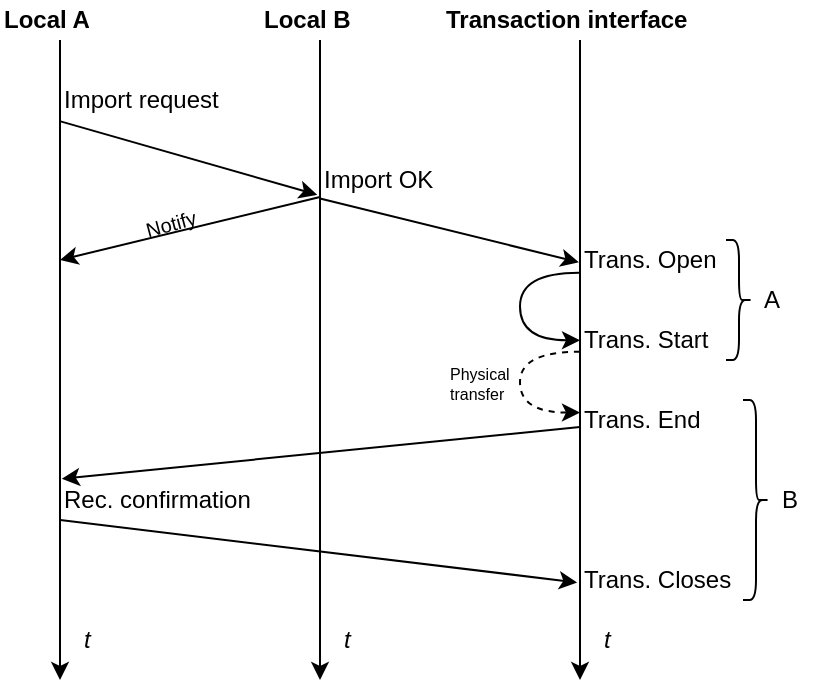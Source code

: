 <mxfile>
    <diagram id="7XaOBb24xC2b2bNCTVzC" name="Page-1">
        <mxGraphModel dx="823" dy="427" grid="1" gridSize="10" guides="1" tooltips="1" connect="1" arrows="1" fold="1" page="0" pageScale="1" pageWidth="827" pageHeight="1169" math="0" shadow="0">
            <root>
                <mxCell id="0"/>
                <mxCell id="1" parent="0"/>
                <mxCell id="6" style="edgeStyle=orthogonalEdgeStyle;rounded=0;orthogonalLoop=1;jettySize=auto;html=1;" edge="1" parent="1" source="3">
                    <mxGeometry relative="1" as="geometry">
                        <mxPoint x="200" y="420" as="targetPoint"/>
                        <Array as="points">
                            <mxPoint x="200" y="400"/>
                        </Array>
                    </mxGeometry>
                </mxCell>
                <mxCell id="3" value="Local A" style="text;html=1;align=left;verticalAlign=middle;resizable=0;points=[];autosize=1;fontStyle=1" vertex="1" parent="1">
                    <mxGeometry x="170" y="80" width="60" height="20" as="geometry"/>
                </mxCell>
                <mxCell id="7" style="edgeStyle=orthogonalEdgeStyle;rounded=0;orthogonalLoop=1;jettySize=auto;html=1;" edge="1" parent="1" source="4">
                    <mxGeometry relative="1" as="geometry">
                        <mxPoint x="330" y="420" as="targetPoint"/>
                        <Array as="points">
                            <mxPoint x="330" y="402"/>
                        </Array>
                    </mxGeometry>
                </mxCell>
                <mxCell id="4" value="Local B" style="text;html=1;align=left;verticalAlign=middle;resizable=0;points=[];autosize=1;fontStyle=1" vertex="1" parent="1">
                    <mxGeometry x="300" y="80" width="60" height="20" as="geometry"/>
                </mxCell>
                <mxCell id="8" style="edgeStyle=orthogonalEdgeStyle;rounded=0;orthogonalLoop=1;jettySize=auto;html=1;" edge="1" parent="1" source="5">
                    <mxGeometry relative="1" as="geometry">
                        <mxPoint x="460" y="420" as="targetPoint"/>
                        <Array as="points">
                            <mxPoint x="460" y="180"/>
                            <mxPoint x="460" y="180"/>
                        </Array>
                    </mxGeometry>
                </mxCell>
                <mxCell id="5" value="Transaction interface" style="text;html=1;align=left;verticalAlign=middle;resizable=0;points=[];autosize=1;fontStyle=1;spacing=0;" vertex="1" parent="1">
                    <mxGeometry x="393" y="80" width="140" height="20" as="geometry"/>
                </mxCell>
                <mxCell id="9" value="&lt;i&gt;t&lt;/i&gt;" style="text;html=1;align=left;verticalAlign=middle;resizable=0;points=[];autosize=1;" vertex="1" parent="1">
                    <mxGeometry x="210" y="390" width="20" height="20" as="geometry"/>
                </mxCell>
                <mxCell id="10" value="&lt;i&gt;t&lt;/i&gt;" style="text;html=1;align=left;verticalAlign=middle;resizable=0;points=[];autosize=1;" vertex="1" parent="1">
                    <mxGeometry x="340" y="390" width="20" height="20" as="geometry"/>
                </mxCell>
                <mxCell id="11" value="&lt;i&gt;t&lt;/i&gt;" style="text;html=1;align=left;verticalAlign=middle;resizable=0;points=[];autosize=1;" vertex="1" parent="1">
                    <mxGeometry x="470" y="390" width="20" height="20" as="geometry"/>
                </mxCell>
                <mxCell id="16" style="rounded=0;orthogonalLoop=1;jettySize=auto;html=1;exitX=0.003;exitY=1.034;exitDx=0;exitDy=0;exitPerimeter=0;entryX=-0.02;entryY=0.87;entryDx=0;entryDy=0;entryPerimeter=0;" edge="1" parent="1" source="14" target="15">
                    <mxGeometry relative="1" as="geometry">
                        <mxPoint x="199" y="141" as="sourcePoint"/>
                        <mxPoint x="320" y="167" as="targetPoint"/>
                    </mxGeometry>
                </mxCell>
                <mxCell id="14" value="Import request" style="text;html=1;align=left;verticalAlign=middle;resizable=0;points=[];autosize=1;" vertex="1" parent="1">
                    <mxGeometry x="200" y="120" width="90" height="20" as="geometry"/>
                </mxCell>
                <mxCell id="17" style="edgeStyle=none;rounded=0;orthogonalLoop=1;jettySize=auto;html=1;" edge="1" parent="1" source="15">
                    <mxGeometry relative="1" as="geometry">
                        <mxPoint x="200" y="210" as="targetPoint"/>
                    </mxGeometry>
                </mxCell>
                <mxCell id="20" style="edgeStyle=none;rounded=0;orthogonalLoop=1;jettySize=auto;html=1;entryX=-0.007;entryY=0.558;entryDx=0;entryDy=0;entryPerimeter=0;fontSize=10;exitX=0;exitY=0.963;exitDx=0;exitDy=0;exitPerimeter=0;" edge="1" parent="1" source="15" target="19">
                    <mxGeometry relative="1" as="geometry"/>
                </mxCell>
                <mxCell id="15" value="Import OK" style="text;html=1;align=left;verticalAlign=middle;resizable=0;points=[];autosize=1;" vertex="1" parent="1">
                    <mxGeometry x="330" y="160" width="70" height="20" as="geometry"/>
                </mxCell>
                <mxCell id="18" value="Notify" style="text;html=1;align=left;verticalAlign=middle;resizable=0;points=[];autosize=1;rotation=-15;fontSize=10;" vertex="1" parent="1">
                    <mxGeometry x="240" y="180" width="40" height="20" as="geometry"/>
                </mxCell>
                <mxCell id="22" style="edgeStyle=orthogonalEdgeStyle;curved=1;rounded=0;orthogonalLoop=1;jettySize=auto;html=1;fontSize=10;exitX=-0.005;exitY=0.816;exitDx=0;exitDy=0;exitPerimeter=0;" edge="1" parent="1" source="19">
                    <mxGeometry relative="1" as="geometry">
                        <mxPoint x="459.44" y="220.0" as="sourcePoint"/>
                        <mxPoint x="460" y="250.12" as="targetPoint"/>
                        <Array as="points">
                            <mxPoint x="430" y="216"/>
                            <mxPoint x="430" y="250"/>
                        </Array>
                    </mxGeometry>
                </mxCell>
                <mxCell id="19" value="Trans. Open" style="text;html=1;align=left;verticalAlign=middle;resizable=0;points=[];autosize=1;" vertex="1" parent="1">
                    <mxGeometry x="460" y="200" width="80" height="20" as="geometry"/>
                </mxCell>
                <mxCell id="21" value="Trans. Start" style="text;html=1;align=left;verticalAlign=middle;resizable=0;points=[];autosize=1;" vertex="1" parent="1">
                    <mxGeometry x="460" y="240" width="80" height="20" as="geometry"/>
                </mxCell>
                <mxCell id="28" style="rounded=0;orthogonalLoop=1;jettySize=auto;html=1;entryX=0.008;entryY=-0.029;entryDx=0;entryDy=0;entryPerimeter=0;fontSize=8;" edge="1" parent="1" source="23" target="27">
                    <mxGeometry relative="1" as="geometry"/>
                </mxCell>
                <mxCell id="23" value="Trans. End" style="text;html=1;align=left;verticalAlign=middle;resizable=0;points=[];autosize=1;" vertex="1" parent="1">
                    <mxGeometry x="460" y="280" width="70" height="20" as="geometry"/>
                </mxCell>
                <mxCell id="24" style="edgeStyle=orthogonalEdgeStyle;curved=1;rounded=0;orthogonalLoop=1;jettySize=auto;html=1;fontSize=10;exitX=0.001;exitY=0.792;exitDx=0;exitDy=0;exitPerimeter=0;dashed=1;" edge="1" parent="1" source="21">
                    <mxGeometry relative="1" as="geometry">
                        <mxPoint x="456.88" y="250.0" as="sourcePoint"/>
                        <mxPoint x="460" y="286.28" as="targetPoint"/>
                        <Array as="points">
                            <mxPoint x="430" y="256"/>
                            <mxPoint x="430" y="286"/>
                        </Array>
                    </mxGeometry>
                </mxCell>
                <mxCell id="26" value="Physical&lt;br&gt;transfer" style="text;html=1;align=left;verticalAlign=middle;resizable=0;points=[];autosize=1;rotation=0;fontSize=8;" vertex="1" parent="1">
                    <mxGeometry x="393" y="257" width="50" height="30" as="geometry"/>
                </mxCell>
                <mxCell id="33" style="edgeStyle=none;rounded=0;orthogonalLoop=1;jettySize=auto;html=1;entryX=-0.016;entryY=0.562;entryDx=0;entryDy=0;entryPerimeter=0;fontSize=11;exitX=0.001;exitY=1.002;exitDx=0;exitDy=0;exitPerimeter=0;" edge="1" parent="1" source="27" target="32">
                    <mxGeometry relative="1" as="geometry">
                        <mxPoint x="201" y="340" as="sourcePoint"/>
                    </mxGeometry>
                </mxCell>
                <mxCell id="27" value="Rec. confirmation" style="text;html=1;align=left;verticalAlign=middle;resizable=0;points=[];autosize=1;" vertex="1" parent="1">
                    <mxGeometry x="200" y="320" width="110" height="20" as="geometry"/>
                </mxCell>
                <mxCell id="32" value="Trans. Closes" style="text;html=1;align=left;verticalAlign=middle;resizable=0;points=[];autosize=1;" vertex="1" parent="1">
                    <mxGeometry x="460" y="360" width="90" height="20" as="geometry"/>
                </mxCell>
                <mxCell id="34" value="" style="shape=curlyBracket;whiteSpace=wrap;html=1;rounded=1;fontSize=11;align=left;rotation=-180;" vertex="1" parent="1">
                    <mxGeometry x="533" y="200" width="13" height="60" as="geometry"/>
                </mxCell>
                <mxCell id="35" value="A" style="text;html=1;align=left;verticalAlign=middle;resizable=0;points=[];autosize=1;" vertex="1" parent="1">
                    <mxGeometry x="550" y="220" width="20" height="20" as="geometry"/>
                </mxCell>
                <mxCell id="36" value="" style="shape=curlyBracket;whiteSpace=wrap;html=1;rounded=1;fontSize=11;align=left;rotation=-180;" vertex="1" parent="1">
                    <mxGeometry x="541.5" y="280" width="13" height="100" as="geometry"/>
                </mxCell>
                <mxCell id="37" value="B" style="text;html=1;align=left;verticalAlign=middle;resizable=0;points=[];autosize=1;" vertex="1" parent="1">
                    <mxGeometry x="558.5" y="320" width="20" height="20" as="geometry"/>
                </mxCell>
            </root>
        </mxGraphModel>
    </diagram>
</mxfile>
